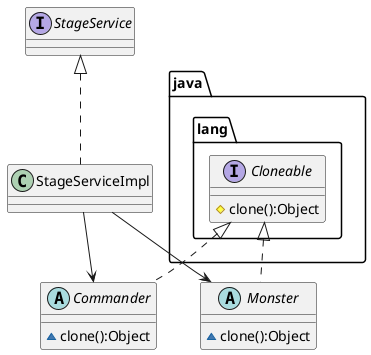 @startuml prototype-pattern

interface java.lang.Cloneable {
  # clone():Object
}

abstract class Commander {
  ~ clone():Object
}

abstract class Monster {
  ~ clone():Object
}

java.lang.Cloneable <|.. Commander
java.lang.Cloneable <|.. Monster

interface StageService {

}

StageService <|.. StageServiceImpl

StageServiceImpl --> Commander
StageServiceImpl --> Monster

@enduml